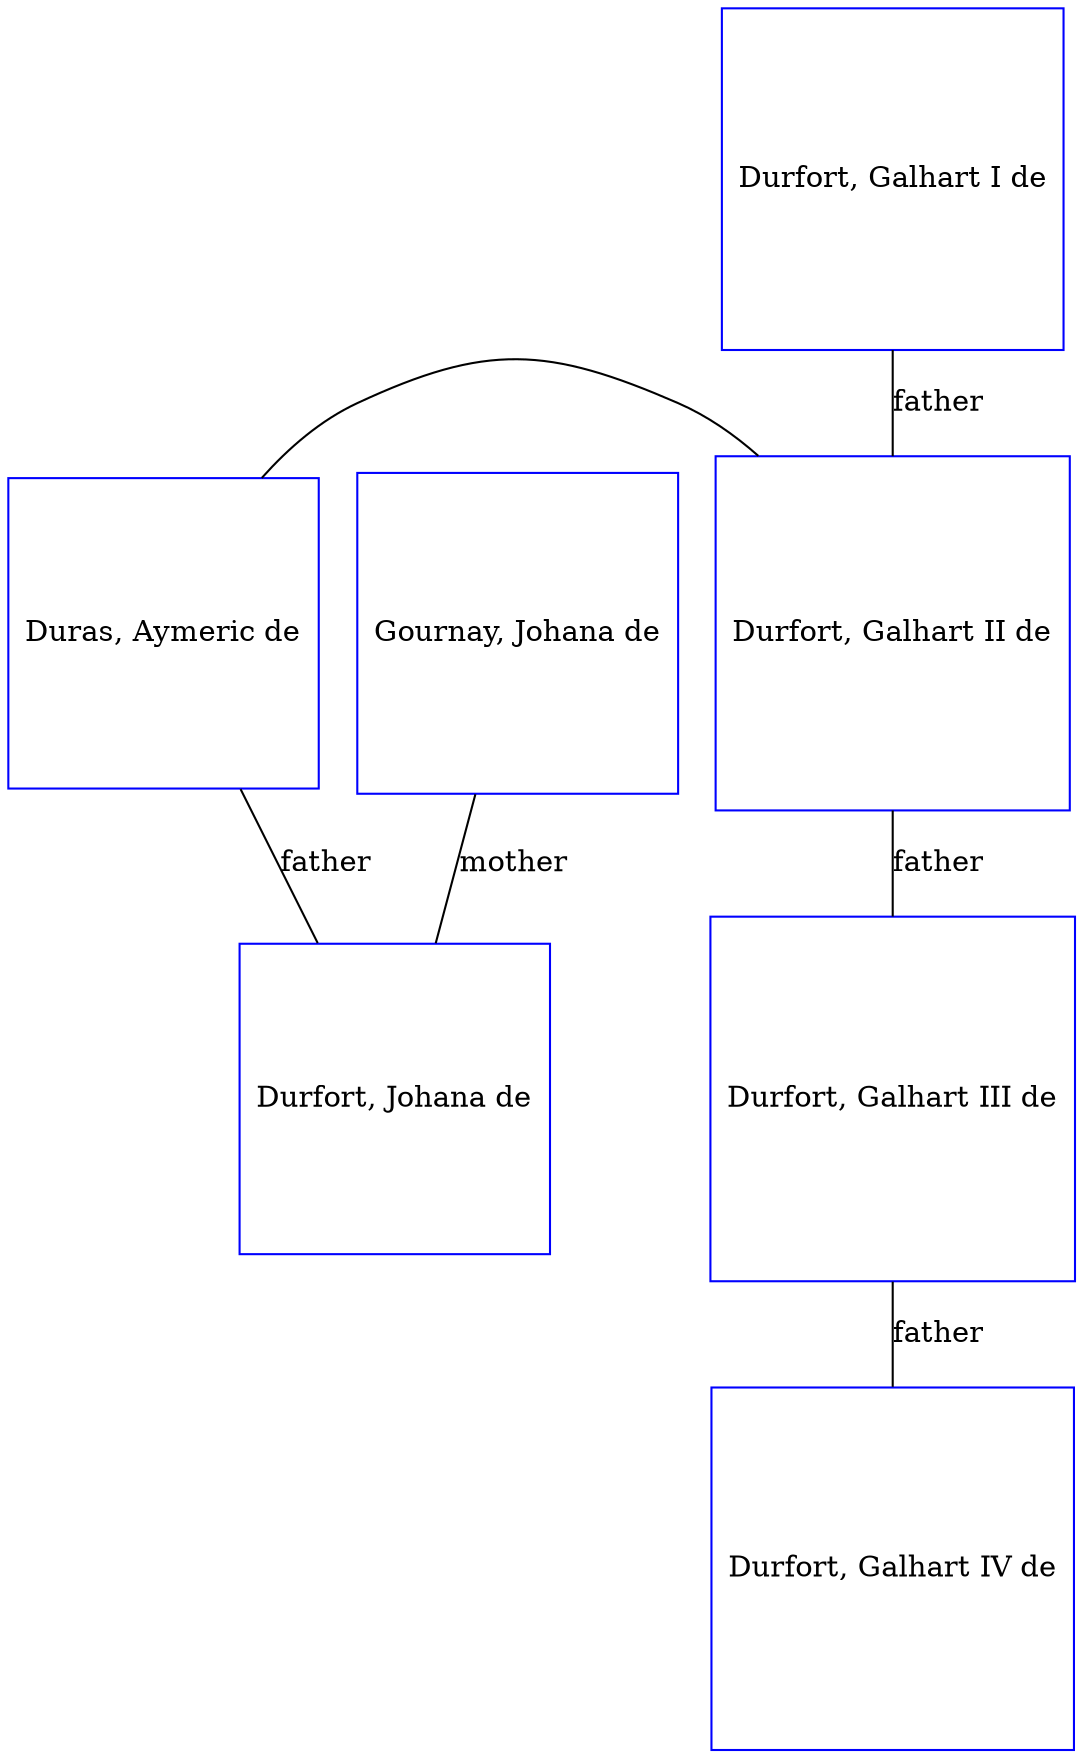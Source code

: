 digraph D {
    edge [dir=none];    node [shape=box];    "021638"   [label="Durfort, Galhart IV de", shape=box, regular=1, color="blue"] ;
"006780"   [label="Durfort, Galhart I de", shape=box, regular=1, color="blue"] ;
"022671"   [label="Durfort, Johana de", shape=box, regular=1, color="blue"] ;
"016702"   [label="Duras, Aymeric de", shape=box, regular=1, color="blue"] ;
"022672"   [label="Gournay, Johana de", shape=box, regular=1, color="blue"] ;
"016536"   [label="Durfort, Galhart II de", shape=box, regular=1, color="blue"] ;
"021119"   [label="Durfort, Galhart III de", shape=box, regular=1, color="blue"] ;
{rank=same; 016702->016536};
021119->021638 [label="father",arrowsize=0.0]; 
016702->022671 [label="father",arrowsize=0.0]; 
022672->022671 [label="mother",arrowsize=0.0]; 
006780->016536 [label="father",arrowsize=0.0]; 
016536->021119 [label="father",arrowsize=0.0]; 
}